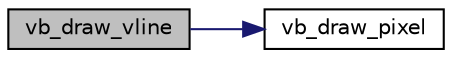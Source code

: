 digraph "vb_draw_vline"
{
 // LATEX_PDF_SIZE
  edge [fontname="Helvetica",fontsize="10",labelfontname="Helvetica",labelfontsize="10"];
  node [fontname="Helvetica",fontsize="10",shape=record];
  rankdir="LR";
  Node1 [label="vb_draw_vline",height=0.2,width=0.4,color="black", fillcolor="grey75", style="filled", fontcolor="black",tooltip="Draws a vertical line in the given buffer in the given coordinates with the given color."];
  Node1 -> Node2 [color="midnightblue",fontsize="10",style="solid",fontname="Helvetica"];
  Node2 [label="vb_draw_pixel",height=0.2,width=0.4,color="black", fillcolor="white", style="filled",URL="$group__graphics.html#ga257b5dac975604f70651e8764ad8acd8",tooltip="Draws a pixel in the given buffer in the given coordinates with the given color."];
}
